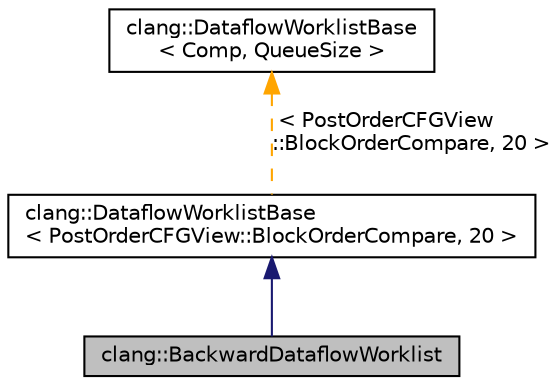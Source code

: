 digraph "clang::BackwardDataflowWorklist"
{
 // LATEX_PDF_SIZE
  bgcolor="transparent";
  edge [fontname="Helvetica",fontsize="10",labelfontname="Helvetica",labelfontsize="10"];
  node [fontname="Helvetica",fontsize="10",shape=record];
  Node1 [label="clang::BackwardDataflowWorklist",height=0.2,width=0.4,color="black", fillcolor="grey75", style="filled", fontcolor="black",tooltip="A worklist implementation for backward dataflow analysis."];
  Node2 -> Node1 [dir="back",color="midnightblue",fontsize="10",style="solid",fontname="Helvetica"];
  Node2 [label="clang::DataflowWorklistBase\l\< PostOrderCFGView::BlockOrderCompare, 20 \>",height=0.2,width=0.4,color="black",URL="$classclang_1_1DataflowWorklistBase.html",tooltip=" "];
  Node3 -> Node2 [dir="back",color="orange",fontsize="10",style="dashed",label=" \< PostOrderCFGView\l::BlockOrderCompare, 20 \>" ,fontname="Helvetica"];
  Node3 [label="clang::DataflowWorklistBase\l\< Comp, QueueSize \>",height=0.2,width=0.4,color="black",URL="$classclang_1_1DataflowWorklistBase.html",tooltip="A worklist implementation where the enqueued blocks will be dequeued based on the order defined by 'C..."];
}
